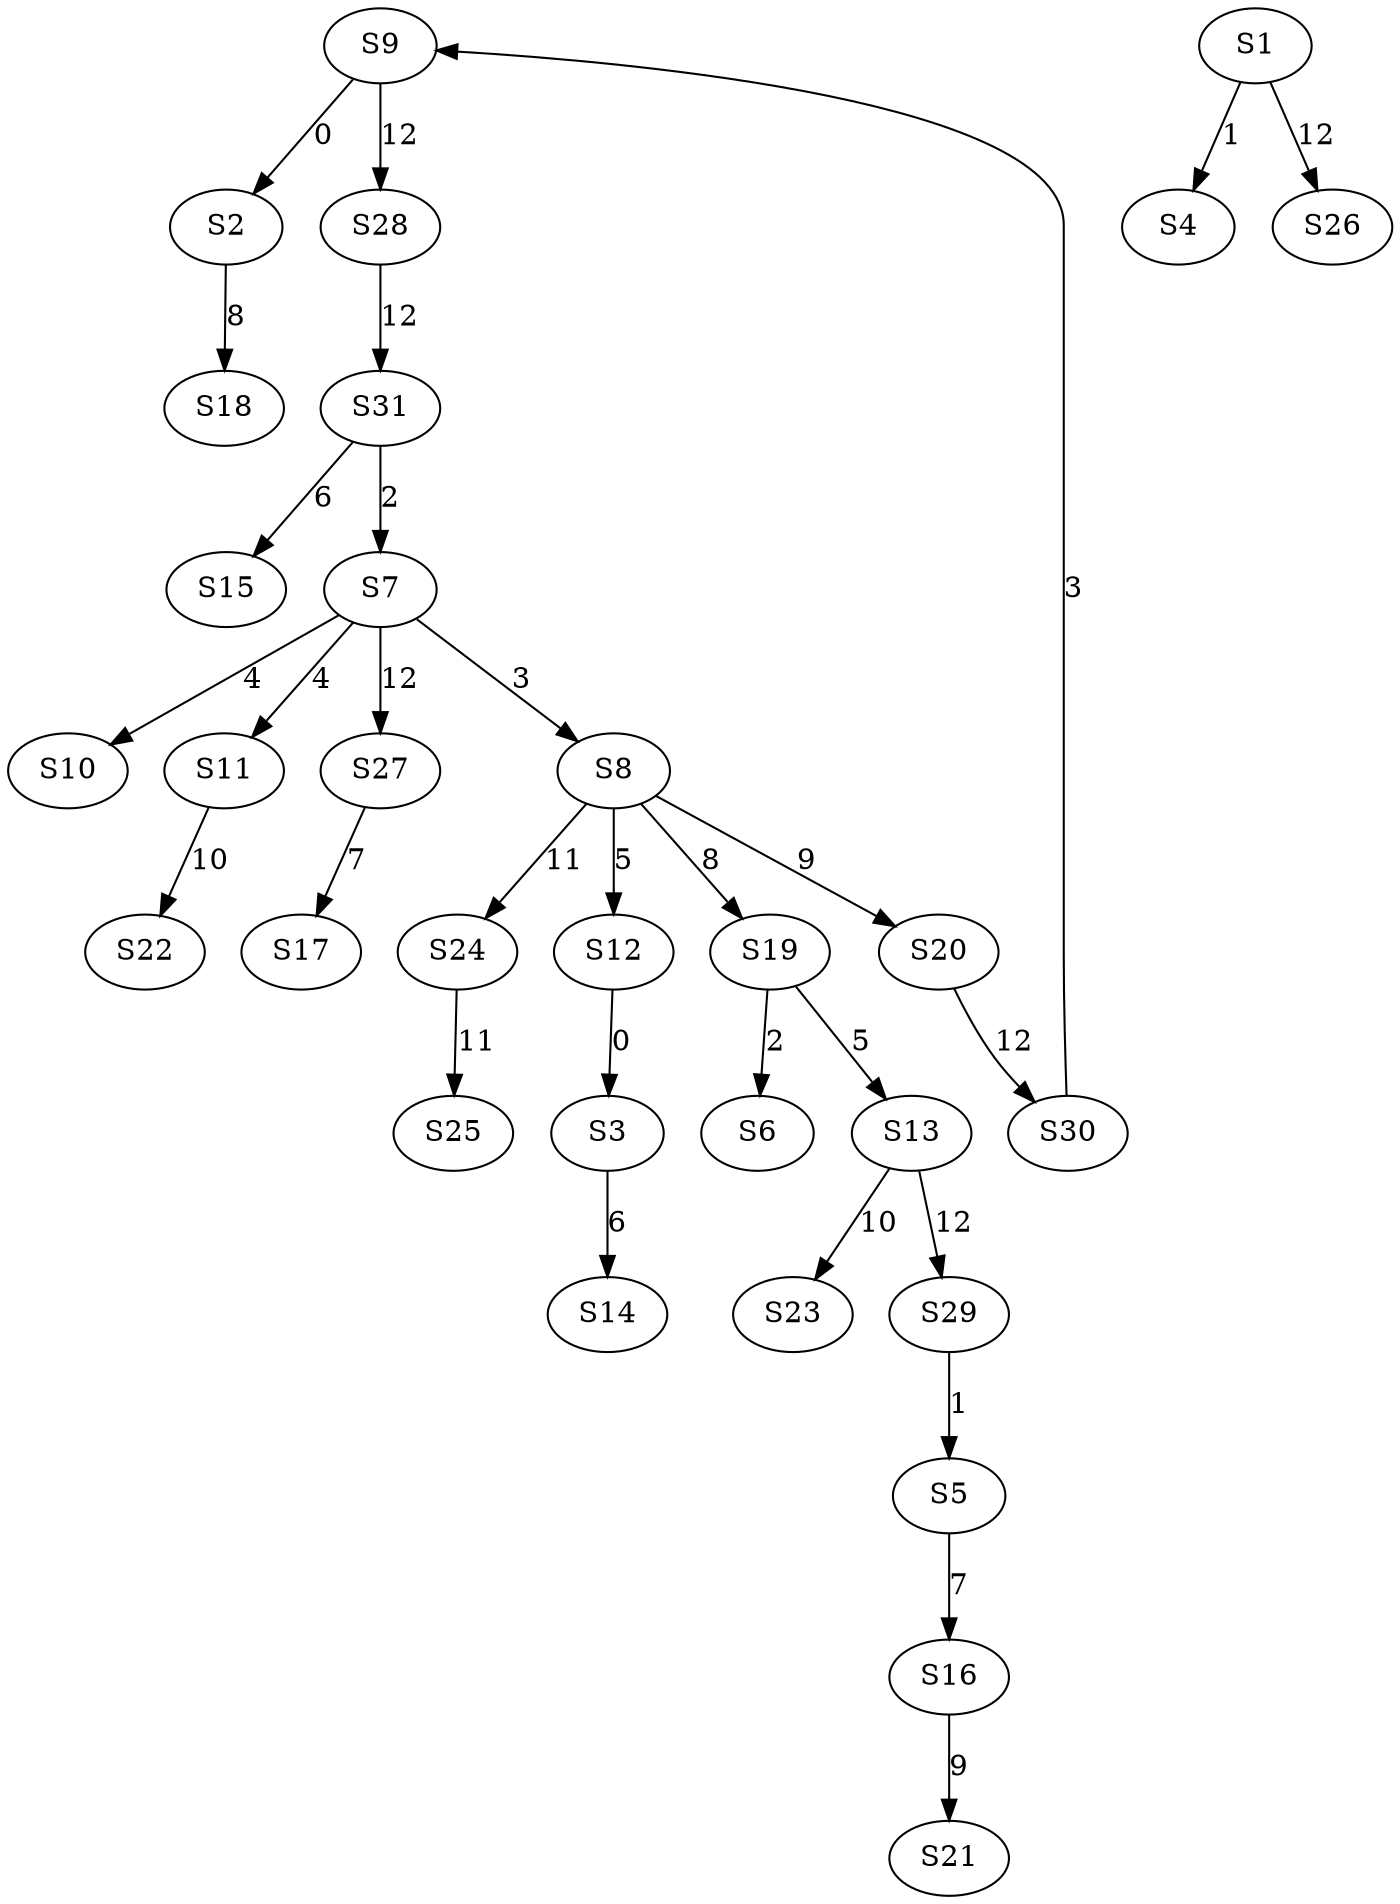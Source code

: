 strict digraph {
	S9 -> S2 [ label = 0 ];
	S12 -> S3 [ label = 0 ];
	S1 -> S4 [ label = 1 ];
	S29 -> S5 [ label = 1 ];
	S19 -> S6 [ label = 2 ];
	S31 -> S7 [ label = 2 ];
	S7 -> S8 [ label = 3 ];
	S30 -> S9 [ label = 3 ];
	S7 -> S10 [ label = 4 ];
	S7 -> S11 [ label = 4 ];
	S8 -> S12 [ label = 5 ];
	S19 -> S13 [ label = 5 ];
	S3 -> S14 [ label = 6 ];
	S31 -> S15 [ label = 6 ];
	S5 -> S16 [ label = 7 ];
	S27 -> S17 [ label = 7 ];
	S2 -> S18 [ label = 8 ];
	S8 -> S19 [ label = 8 ];
	S8 -> S20 [ label = 9 ];
	S16 -> S21 [ label = 9 ];
	S11 -> S22 [ label = 10 ];
	S13 -> S23 [ label = 10 ];
	S8 -> S24 [ label = 11 ];
	S24 -> S25 [ label = 11 ];
	S1 -> S26 [ label = 12 ];
	S7 -> S27 [ label = 12 ];
	S9 -> S28 [ label = 12 ];
	S13 -> S29 [ label = 12 ];
	S20 -> S30 [ label = 12 ];
	S28 -> S31 [ label = 12 ];
}